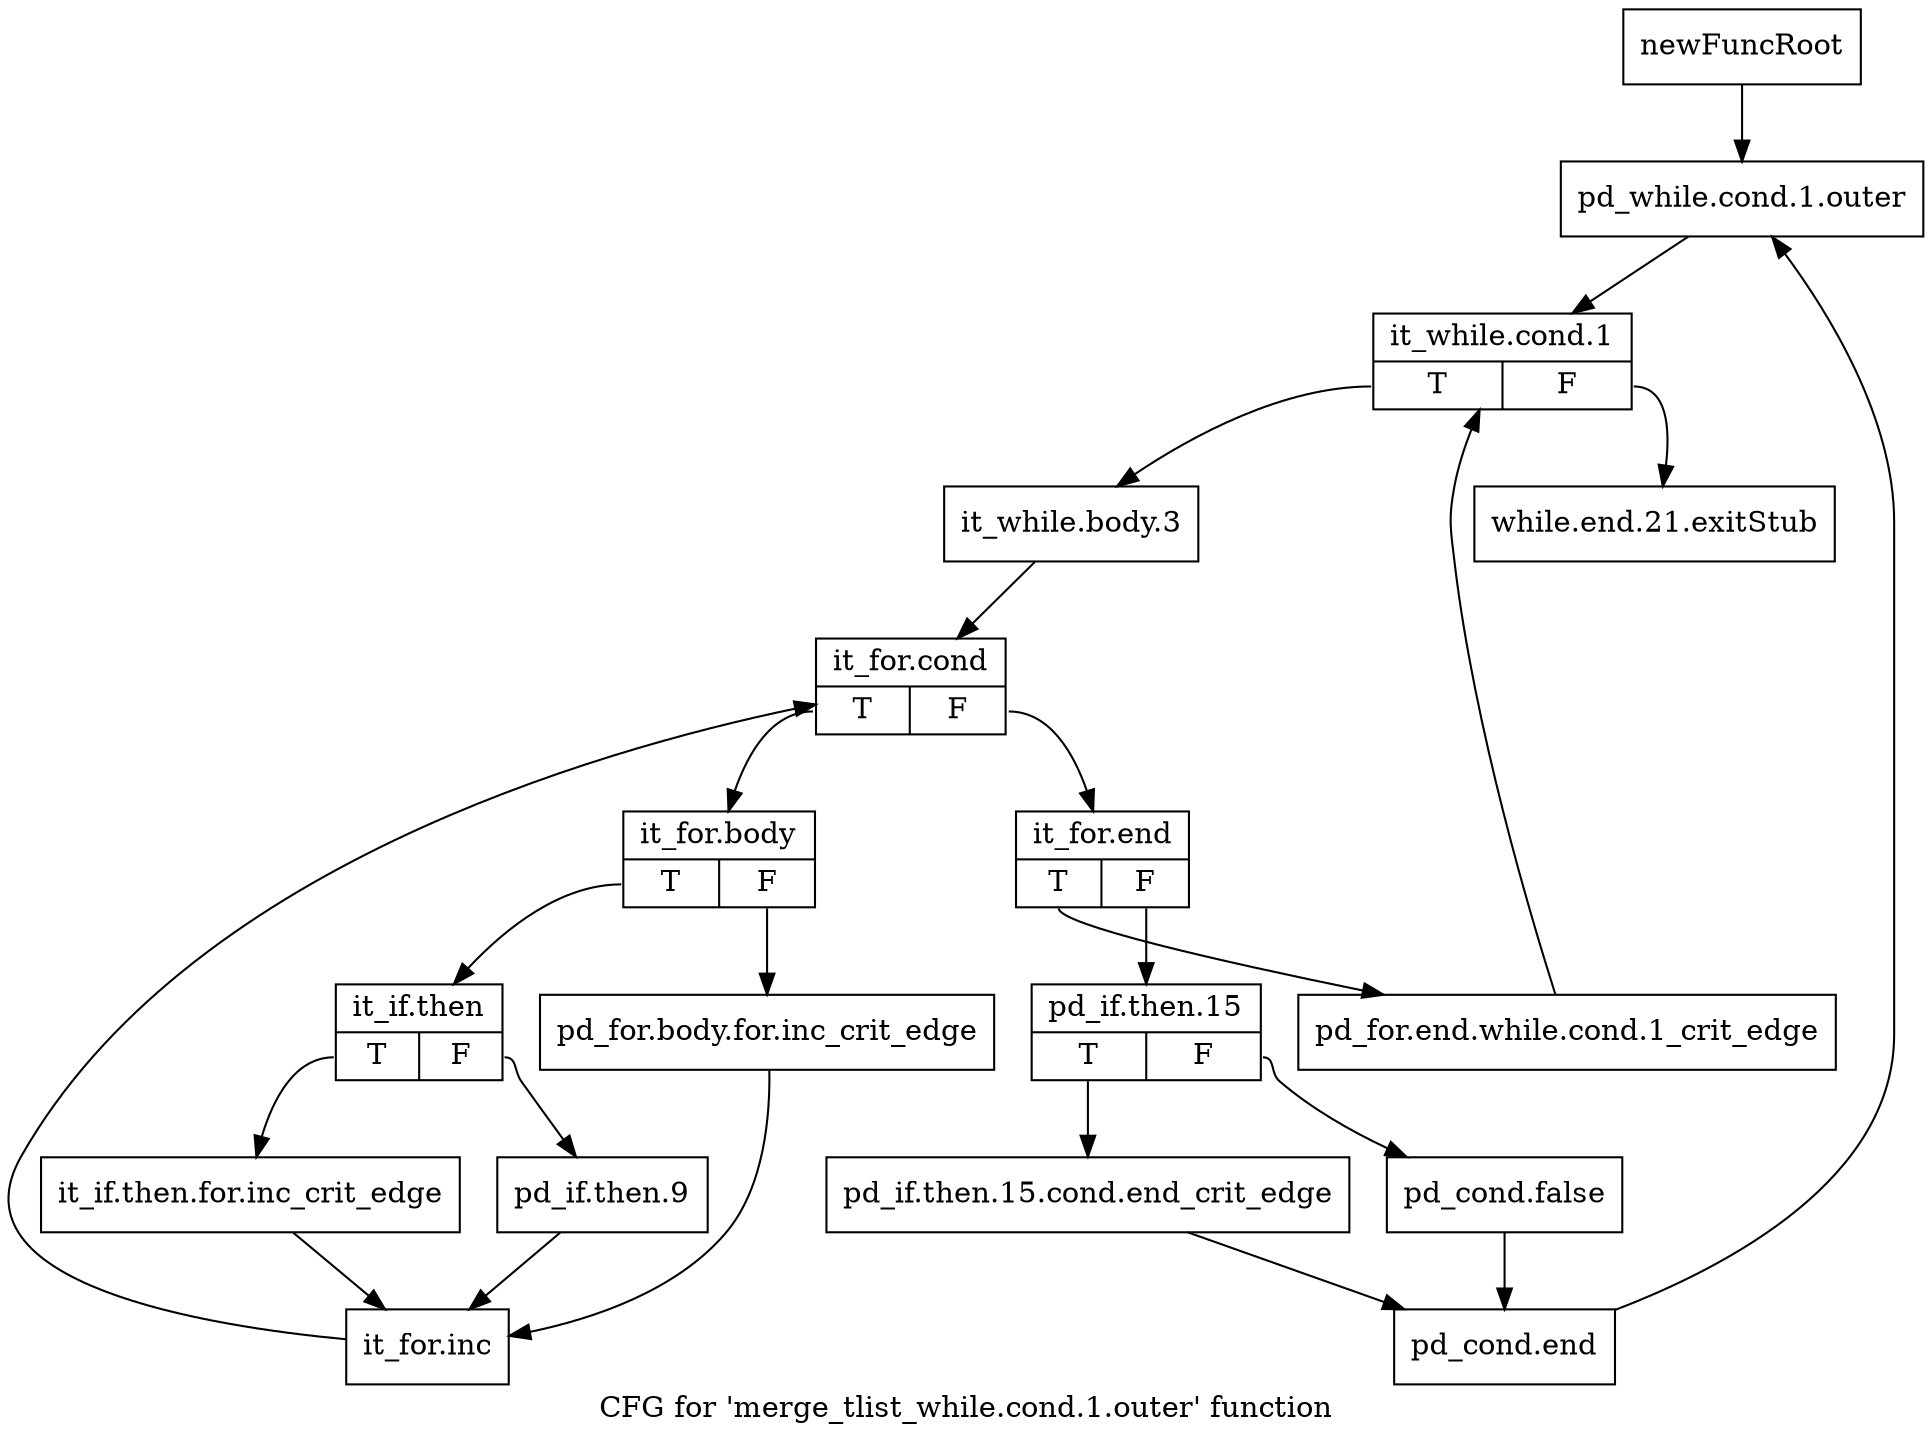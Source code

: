 digraph "CFG for 'merge_tlist_while.cond.1.outer' function" {
	label="CFG for 'merge_tlist_while.cond.1.outer' function";

	Node0xa14b2e0 [shape=record,label="{newFuncRoot}"];
	Node0xa14b2e0 -> Node0xa14b380;
	Node0xa14b330 [shape=record,label="{while.end.21.exitStub}"];
	Node0xa14b380 [shape=record,label="{pd_while.cond.1.outer}"];
	Node0xa14b380 -> Node0xa14b3d0;
	Node0xa14b3d0 [shape=record,label="{it_while.cond.1|{<s0>T|<s1>F}}"];
	Node0xa14b3d0:s0 -> Node0xa14b420;
	Node0xa14b3d0:s1 -> Node0xa14b330;
	Node0xa14b420 [shape=record,label="{it_while.body.3}"];
	Node0xa14b420 -> Node0xa14b470;
	Node0xa14b470 [shape=record,label="{it_for.cond|{<s0>T|<s1>F}}"];
	Node0xa14b470:s0 -> Node0xa14b6a0;
	Node0xa14b470:s1 -> Node0xa14b4c0;
	Node0xa14b4c0 [shape=record,label="{it_for.end|{<s0>T|<s1>F}}"];
	Node0xa14b4c0:s0 -> Node0xa14b650;
	Node0xa14b4c0:s1 -> Node0xa14b510;
	Node0xa14b510 [shape=record,label="{pd_if.then.15|{<s0>T|<s1>F}}"];
	Node0xa14b510:s0 -> Node0xa14b5b0;
	Node0xa14b510:s1 -> Node0xa14b560;
	Node0xa14b560 [shape=record,label="{pd_cond.false}"];
	Node0xa14b560 -> Node0xa14b600;
	Node0xa14b5b0 [shape=record,label="{pd_if.then.15.cond.end_crit_edge}"];
	Node0xa14b5b0 -> Node0xa14b600;
	Node0xa14b600 [shape=record,label="{pd_cond.end}"];
	Node0xa14b600 -> Node0xa14b380;
	Node0xa14b650 [shape=record,label="{pd_for.end.while.cond.1_crit_edge}"];
	Node0xa14b650 -> Node0xa14b3d0;
	Node0xa14b6a0 [shape=record,label="{it_for.body|{<s0>T|<s1>F}}"];
	Node0xa14b6a0:s0 -> Node0xa14b740;
	Node0xa14b6a0:s1 -> Node0xa14b6f0;
	Node0xa14b6f0 [shape=record,label="{pd_for.body.for.inc_crit_edge}"];
	Node0xa14b6f0 -> Node0xa14b830;
	Node0xa14b740 [shape=record,label="{it_if.then|{<s0>T|<s1>F}}"];
	Node0xa14b740:s0 -> Node0xa14b7e0;
	Node0xa14b740:s1 -> Node0xa14b790;
	Node0xa14b790 [shape=record,label="{pd_if.then.9}"];
	Node0xa14b790 -> Node0xa14b830;
	Node0xa14b7e0 [shape=record,label="{it_if.then.for.inc_crit_edge}"];
	Node0xa14b7e0 -> Node0xa14b830;
	Node0xa14b830 [shape=record,label="{it_for.inc}"];
	Node0xa14b830 -> Node0xa14b470;
}
